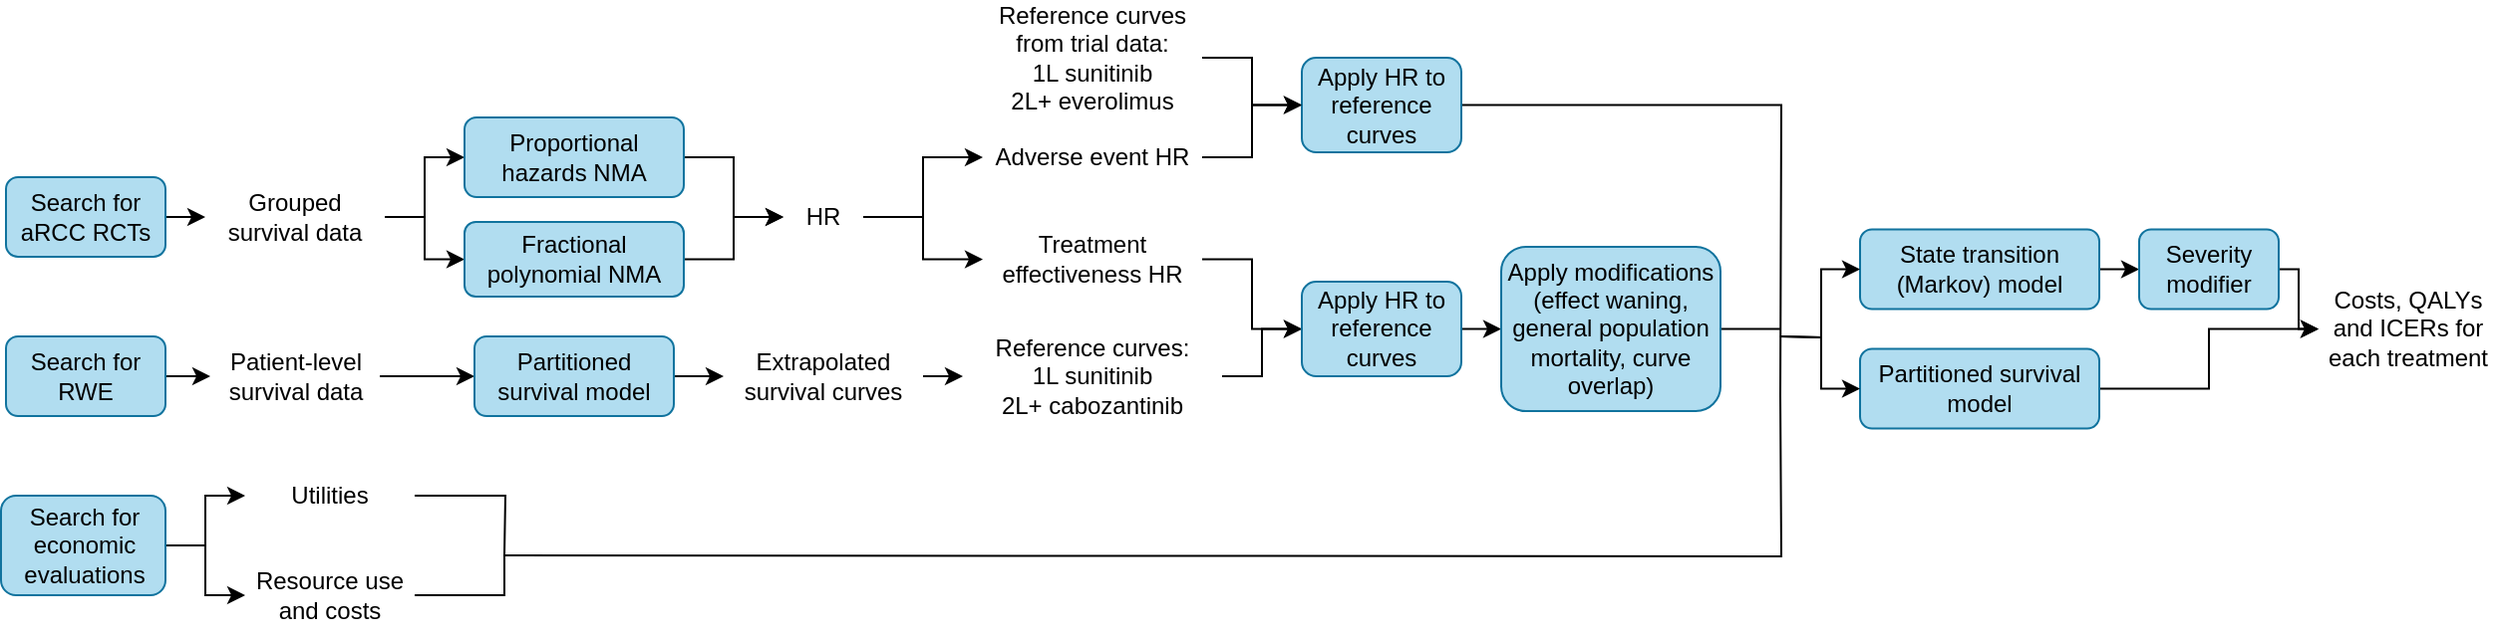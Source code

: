<mxfile version="24.7.13">
  <diagram name="Page-1" id="BF-N7P3xVQ1ct8htm8zQ">
    <mxGraphModel dx="1728" dy="983" grid="1" gridSize="10" guides="1" tooltips="1" connect="1" arrows="1" fold="1" page="1" pageScale="1" pageWidth="827" pageHeight="1169" math="0" shadow="0">
      <root>
        <mxCell id="0" />
        <mxCell id="1" parent="0" />
        <mxCell id="tepPoc68Ynostsxfefrb-22" style="edgeStyle=orthogonalEdgeStyle;rounded=0;orthogonalLoop=1;jettySize=auto;html=1;exitX=1;exitY=0.5;exitDx=0;exitDy=0;entryX=0;entryY=0.5;entryDx=0;entryDy=0;" edge="1" parent="1" source="tepPoc68Ynostsxfefrb-6" target="tepPoc68Ynostsxfefrb-7">
          <mxGeometry relative="1" as="geometry" />
        </mxCell>
        <mxCell id="tepPoc68Ynostsxfefrb-6" value="Search for aRCC RCTs" style="rounded=1;whiteSpace=wrap;html=1;fillColor=#b1ddf0;strokeColor=#10739e;" vertex="1" parent="1">
          <mxGeometry x="190" y="240" width="80" height="40" as="geometry" />
        </mxCell>
        <mxCell id="tepPoc68Ynostsxfefrb-23" style="edgeStyle=orthogonalEdgeStyle;rounded=0;orthogonalLoop=1;jettySize=auto;html=1;exitX=1;exitY=0.5;exitDx=0;exitDy=0;entryX=0;entryY=0.5;entryDx=0;entryDy=0;" edge="1" parent="1" source="tepPoc68Ynostsxfefrb-7" target="tepPoc68Ynostsxfefrb-9">
          <mxGeometry relative="1" as="geometry" />
        </mxCell>
        <mxCell id="tepPoc68Ynostsxfefrb-24" style="edgeStyle=orthogonalEdgeStyle;rounded=0;orthogonalLoop=1;jettySize=auto;html=1;exitX=1;exitY=0.5;exitDx=0;exitDy=0;" edge="1" parent="1" source="tepPoc68Ynostsxfefrb-7" target="tepPoc68Ynostsxfefrb-10">
          <mxGeometry relative="1" as="geometry" />
        </mxCell>
        <mxCell id="tepPoc68Ynostsxfefrb-7" value="Grouped survival data" style="rounded=1;whiteSpace=wrap;html=1;fillColor=none;strokeColor=none;" vertex="1" parent="1">
          <mxGeometry x="290" y="240" width="90" height="40" as="geometry" />
        </mxCell>
        <mxCell id="tepPoc68Ynostsxfefrb-25" style="edgeStyle=orthogonalEdgeStyle;rounded=0;orthogonalLoop=1;jettySize=auto;html=1;exitX=1;exitY=0.5;exitDx=0;exitDy=0;entryX=0;entryY=0.5;entryDx=0;entryDy=0;" edge="1" parent="1" source="tepPoc68Ynostsxfefrb-9" target="tepPoc68Ynostsxfefrb-11">
          <mxGeometry relative="1" as="geometry" />
        </mxCell>
        <mxCell id="tepPoc68Ynostsxfefrb-9" value="Proportional hazards NMA" style="rounded=1;whiteSpace=wrap;html=1;fillColor=#b1ddf0;strokeColor=#10739e;" vertex="1" parent="1">
          <mxGeometry x="420" y="210" width="110" height="40" as="geometry" />
        </mxCell>
        <mxCell id="tepPoc68Ynostsxfefrb-26" style="edgeStyle=orthogonalEdgeStyle;rounded=0;orthogonalLoop=1;jettySize=auto;html=1;exitX=1;exitY=0.5;exitDx=0;exitDy=0;entryX=0;entryY=0.5;entryDx=0;entryDy=0;" edge="1" parent="1" source="tepPoc68Ynostsxfefrb-10" target="tepPoc68Ynostsxfefrb-11">
          <mxGeometry relative="1" as="geometry" />
        </mxCell>
        <mxCell id="tepPoc68Ynostsxfefrb-10" value="Fractional polynomial NMA" style="rounded=1;whiteSpace=wrap;html=1;fillColor=#b1ddf0;strokeColor=#10739e;" vertex="1" parent="1">
          <mxGeometry x="420" y="262.5" width="110" height="37.5" as="geometry" />
        </mxCell>
        <mxCell id="tepPoc68Ynostsxfefrb-45" style="edgeStyle=orthogonalEdgeStyle;rounded=0;orthogonalLoop=1;jettySize=auto;html=1;exitX=1;exitY=0.5;exitDx=0;exitDy=0;entryX=0;entryY=0.5;entryDx=0;entryDy=0;" edge="1" parent="1" source="tepPoc68Ynostsxfefrb-11" target="tepPoc68Ynostsxfefrb-38">
          <mxGeometry relative="1" as="geometry" />
        </mxCell>
        <mxCell id="tepPoc68Ynostsxfefrb-47" style="edgeStyle=orthogonalEdgeStyle;rounded=0;orthogonalLoop=1;jettySize=auto;html=1;exitX=1;exitY=0.5;exitDx=0;exitDy=0;entryX=0;entryY=0.5;entryDx=0;entryDy=0;" edge="1" parent="1" source="tepPoc68Ynostsxfefrb-11" target="tepPoc68Ynostsxfefrb-46">
          <mxGeometry relative="1" as="geometry" />
        </mxCell>
        <mxCell id="tepPoc68Ynostsxfefrb-11" value="HR" style="rounded=1;whiteSpace=wrap;html=1;fillColor=none;strokeColor=none;" vertex="1" parent="1">
          <mxGeometry x="580" y="247.5" width="40" height="25" as="geometry" />
        </mxCell>
        <mxCell id="tepPoc68Ynostsxfefrb-27" style="edgeStyle=orthogonalEdgeStyle;rounded=0;orthogonalLoop=1;jettySize=auto;html=1;exitX=1;exitY=0.5;exitDx=0;exitDy=0;entryX=0;entryY=0.5;entryDx=0;entryDy=0;" edge="1" parent="1" source="tepPoc68Ynostsxfefrb-13" target="tepPoc68Ynostsxfefrb-14">
          <mxGeometry relative="1" as="geometry" />
        </mxCell>
        <mxCell id="tepPoc68Ynostsxfefrb-13" value="Search for RWE" style="rounded=1;whiteSpace=wrap;html=1;fillColor=#b1ddf0;strokeColor=#10739e;" vertex="1" parent="1">
          <mxGeometry x="190" y="320" width="80" height="40" as="geometry" />
        </mxCell>
        <mxCell id="tepPoc68Ynostsxfefrb-28" style="edgeStyle=orthogonalEdgeStyle;rounded=0;orthogonalLoop=1;jettySize=auto;html=1;exitX=1;exitY=0.5;exitDx=0;exitDy=0;entryX=0;entryY=0.5;entryDx=0;entryDy=0;" edge="1" parent="1" source="tepPoc68Ynostsxfefrb-14" target="tepPoc68Ynostsxfefrb-15">
          <mxGeometry relative="1" as="geometry" />
        </mxCell>
        <mxCell id="tepPoc68Ynostsxfefrb-14" value="Patient-level survival data" style="rounded=1;whiteSpace=wrap;html=1;fillColor=none;strokeColor=none;" vertex="1" parent="1">
          <mxGeometry x="292.5" y="320" width="85" height="40" as="geometry" />
        </mxCell>
        <mxCell id="tepPoc68Ynostsxfefrb-29" style="edgeStyle=orthogonalEdgeStyle;rounded=0;orthogonalLoop=1;jettySize=auto;html=1;exitX=1;exitY=0.5;exitDx=0;exitDy=0;entryX=0;entryY=0.5;entryDx=0;entryDy=0;" edge="1" parent="1" source="tepPoc68Ynostsxfefrb-15" target="tepPoc68Ynostsxfefrb-16">
          <mxGeometry relative="1" as="geometry" />
        </mxCell>
        <mxCell id="tepPoc68Ynostsxfefrb-15" value="Partitioned survival model" style="rounded=1;whiteSpace=wrap;html=1;fillColor=#b1ddf0;strokeColor=#10739e;" vertex="1" parent="1">
          <mxGeometry x="425" y="320" width="100" height="40" as="geometry" />
        </mxCell>
        <mxCell id="tepPoc68Ynostsxfefrb-37" style="edgeStyle=orthogonalEdgeStyle;rounded=0;orthogonalLoop=1;jettySize=auto;html=1;exitX=1;exitY=0.5;exitDx=0;exitDy=0;entryX=0;entryY=0.5;entryDx=0;entryDy=0;" edge="1" parent="1" source="tepPoc68Ynostsxfefrb-16" target="tepPoc68Ynostsxfefrb-36">
          <mxGeometry relative="1" as="geometry" />
        </mxCell>
        <mxCell id="tepPoc68Ynostsxfefrb-16" value="Extrapolated survival curves" style="rounded=1;whiteSpace=wrap;html=1;fillColor=none;strokeColor=none;" vertex="1" parent="1">
          <mxGeometry x="550" y="320" width="100" height="40" as="geometry" />
        </mxCell>
        <mxCell id="tepPoc68Ynostsxfefrb-42" style="edgeStyle=orthogonalEdgeStyle;rounded=0;orthogonalLoop=1;jettySize=auto;html=1;exitX=1;exitY=0.5;exitDx=0;exitDy=0;entryX=0;entryY=0.5;entryDx=0;entryDy=0;" edge="1" parent="1" source="tepPoc68Ynostsxfefrb-36" target="tepPoc68Ynostsxfefrb-39">
          <mxGeometry relative="1" as="geometry" />
        </mxCell>
        <mxCell id="tepPoc68Ynostsxfefrb-36" value="Reference curves:&lt;div&gt;1L sunitinib&lt;/div&gt;&lt;div&gt;2L+ cabozantinib&lt;/div&gt;" style="rounded=1;whiteSpace=wrap;html=1;fillColor=none;strokeColor=none;" vertex="1" parent="1">
          <mxGeometry x="670" y="320" width="130" height="40" as="geometry" />
        </mxCell>
        <mxCell id="tepPoc68Ynostsxfefrb-44" style="edgeStyle=orthogonalEdgeStyle;rounded=0;orthogonalLoop=1;jettySize=auto;html=1;exitX=1;exitY=0.5;exitDx=0;exitDy=0;entryX=0;entryY=0.5;entryDx=0;entryDy=0;" edge="1" parent="1" source="tepPoc68Ynostsxfefrb-38" target="tepPoc68Ynostsxfefrb-39">
          <mxGeometry relative="1" as="geometry" />
        </mxCell>
        <mxCell id="tepPoc68Ynostsxfefrb-38" value="Treatment effectiveness HR" style="rounded=1;whiteSpace=wrap;html=1;fillColor=none;strokeColor=none;" vertex="1" parent="1">
          <mxGeometry x="680" y="262.5" width="110" height="37.5" as="geometry" />
        </mxCell>
        <mxCell id="tepPoc68Ynostsxfefrb-41" style="edgeStyle=orthogonalEdgeStyle;rounded=0;orthogonalLoop=1;jettySize=auto;html=1;exitX=1;exitY=0.5;exitDx=0;exitDy=0;entryX=0;entryY=0.5;entryDx=0;entryDy=0;" edge="1" parent="1" source="tepPoc68Ynostsxfefrb-39" target="tepPoc68Ynostsxfefrb-40">
          <mxGeometry relative="1" as="geometry" />
        </mxCell>
        <mxCell id="tepPoc68Ynostsxfefrb-39" value="Apply HR to reference curves" style="rounded=1;whiteSpace=wrap;html=1;fillColor=#b1ddf0;strokeColor=#10739e;" vertex="1" parent="1">
          <mxGeometry x="840" y="292.5" width="80" height="47.5" as="geometry" />
        </mxCell>
        <mxCell id="tepPoc68Ynostsxfefrb-66" style="edgeStyle=orthogonalEdgeStyle;rounded=0;orthogonalLoop=1;jettySize=auto;html=1;exitX=1;exitY=0.5;exitDx=0;exitDy=0;endArrow=none;endFill=0;" edge="1" parent="1" source="tepPoc68Ynostsxfefrb-40">
          <mxGeometry relative="1" as="geometry">
            <mxPoint x="1080" y="316" as="targetPoint" />
          </mxGeometry>
        </mxCell>
        <mxCell id="tepPoc68Ynostsxfefrb-40" value="Apply modifications (effect waning, general population mortality, curve overlap)" style="rounded=1;whiteSpace=wrap;html=1;fillColor=#b1ddf0;strokeColor=#10739e;" vertex="1" parent="1">
          <mxGeometry x="940" y="275" width="110" height="82.5" as="geometry" />
        </mxCell>
        <mxCell id="tepPoc68Ynostsxfefrb-49" style="edgeStyle=orthogonalEdgeStyle;rounded=0;orthogonalLoop=1;jettySize=auto;html=1;exitX=1;exitY=0.5;exitDx=0;exitDy=0;entryX=0;entryY=0.5;entryDx=0;entryDy=0;" edge="1" parent="1" source="tepPoc68Ynostsxfefrb-46" target="tepPoc68Ynostsxfefrb-48">
          <mxGeometry relative="1" as="geometry" />
        </mxCell>
        <mxCell id="tepPoc68Ynostsxfefrb-46" value="Adverse event HR" style="rounded=1;whiteSpace=wrap;html=1;fillColor=none;strokeColor=none;" vertex="1" parent="1">
          <mxGeometry x="680" y="215" width="110" height="30" as="geometry" />
        </mxCell>
        <mxCell id="tepPoc68Ynostsxfefrb-61" style="edgeStyle=orthogonalEdgeStyle;rounded=0;orthogonalLoop=1;jettySize=auto;html=1;exitX=1;exitY=0.5;exitDx=0;exitDy=0;endArrow=none;endFill=0;" edge="1" parent="1" source="tepPoc68Ynostsxfefrb-48">
          <mxGeometry relative="1" as="geometry">
            <mxPoint x="1080" y="350" as="targetPoint" />
          </mxGeometry>
        </mxCell>
        <mxCell id="tepPoc68Ynostsxfefrb-48" value="Apply HR to reference curves" style="rounded=1;whiteSpace=wrap;html=1;fillColor=#b1ddf0;strokeColor=#10739e;" vertex="1" parent="1">
          <mxGeometry x="840" y="180" width="80" height="47.5" as="geometry" />
        </mxCell>
        <mxCell id="tepPoc68Ynostsxfefrb-64" style="edgeStyle=orthogonalEdgeStyle;rounded=0;orthogonalLoop=1;jettySize=auto;html=1;exitX=1;exitY=0.5;exitDx=0;exitDy=0;endArrow=none;endFill=0;" edge="1" parent="1" source="tepPoc68Ynostsxfefrb-50">
          <mxGeometry relative="1" as="geometry">
            <mxPoint x="440" y="430" as="targetPoint" />
            <Array as="points">
              <mxPoint x="440" y="450" />
            </Array>
          </mxGeometry>
        </mxCell>
        <mxCell id="tepPoc68Ynostsxfefrb-50" value="Resource use and costs" style="rounded=1;whiteSpace=wrap;html=1;fillColor=none;strokeColor=none;" vertex="1" parent="1">
          <mxGeometry x="310" y="430" width="85" height="40" as="geometry" />
        </mxCell>
        <mxCell id="tepPoc68Ynostsxfefrb-53" style="edgeStyle=orthogonalEdgeStyle;rounded=0;orthogonalLoop=1;jettySize=auto;html=1;exitX=1;exitY=0.5;exitDx=0;exitDy=0;entryX=0;entryY=0.5;entryDx=0;entryDy=0;" edge="1" parent="1" source="tepPoc68Ynostsxfefrb-52" target="tepPoc68Ynostsxfefrb-50">
          <mxGeometry relative="1" as="geometry" />
        </mxCell>
        <mxCell id="tepPoc68Ynostsxfefrb-55" style="edgeStyle=orthogonalEdgeStyle;rounded=0;orthogonalLoop=1;jettySize=auto;html=1;exitX=1;exitY=0.5;exitDx=0;exitDy=0;entryX=0;entryY=0.5;entryDx=0;entryDy=0;" edge="1" parent="1" source="tepPoc68Ynostsxfefrb-52" target="tepPoc68Ynostsxfefrb-54">
          <mxGeometry relative="1" as="geometry" />
        </mxCell>
        <mxCell id="tepPoc68Ynostsxfefrb-52" value="Search for economic evaluations" style="rounded=1;whiteSpace=wrap;html=1;fillColor=#b1ddf0;strokeColor=#10739e;" vertex="1" parent="1">
          <mxGeometry x="187.5" y="400" width="82.5" height="50" as="geometry" />
        </mxCell>
        <mxCell id="tepPoc68Ynostsxfefrb-63" style="edgeStyle=orthogonalEdgeStyle;rounded=0;orthogonalLoop=1;jettySize=auto;html=1;exitX=1;exitY=0.5;exitDx=0;exitDy=0;endArrow=none;endFill=0;" edge="1" parent="1" source="tepPoc68Ynostsxfefrb-54">
          <mxGeometry relative="1" as="geometry">
            <mxPoint x="440" y="430" as="targetPoint" />
          </mxGeometry>
        </mxCell>
        <mxCell id="tepPoc68Ynostsxfefrb-54" value="Utilities" style="rounded=1;whiteSpace=wrap;html=1;fillColor=none;strokeColor=none;" vertex="1" parent="1">
          <mxGeometry x="310" y="390" width="85" height="20" as="geometry" />
        </mxCell>
        <mxCell id="tepPoc68Ynostsxfefrb-73" style="edgeStyle=orthogonalEdgeStyle;rounded=0;orthogonalLoop=1;jettySize=auto;html=1;exitX=1;exitY=0.5;exitDx=0;exitDy=0;entryX=0;entryY=0.5;entryDx=0;entryDy=0;" edge="1" parent="1" source="tepPoc68Ynostsxfefrb-56" target="tepPoc68Ynostsxfefrb-71">
          <mxGeometry relative="1" as="geometry" />
        </mxCell>
        <mxCell id="tepPoc68Ynostsxfefrb-56" value="State transition (Markov) model" style="rounded=1;whiteSpace=wrap;html=1;fillColor=#b1ddf0;strokeColor=#10739e;" vertex="1" parent="1">
          <mxGeometry x="1120" y="266.25" width="120" height="40" as="geometry" />
        </mxCell>
        <mxCell id="tepPoc68Ynostsxfefrb-75" style="edgeStyle=orthogonalEdgeStyle;rounded=0;orthogonalLoop=1;jettySize=auto;html=1;exitX=1;exitY=0.5;exitDx=0;exitDy=0;entryX=0;entryY=0.5;entryDx=0;entryDy=0;" edge="1" parent="1" source="tepPoc68Ynostsxfefrb-57" target="tepPoc68Ynostsxfefrb-58">
          <mxGeometry relative="1" as="geometry" />
        </mxCell>
        <mxCell id="tepPoc68Ynostsxfefrb-57" value="Partitioned survival model" style="rounded=1;whiteSpace=wrap;html=1;fillColor=#b1ddf0;strokeColor=#10739e;" vertex="1" parent="1">
          <mxGeometry x="1120" y="326.25" width="120" height="40" as="geometry" />
        </mxCell>
        <mxCell id="tepPoc68Ynostsxfefrb-58" value="Costs, QALYs and ICERs for each treatment" style="rounded=0;whiteSpace=wrap;html=1;fillColor=none;strokeColor=none;" vertex="1" parent="1">
          <mxGeometry x="1350" y="292.5" width="90" height="47.5" as="geometry" />
        </mxCell>
        <mxCell id="tepPoc68Ynostsxfefrb-65" value="" style="endArrow=none;html=1;rounded=0;edgeStyle=orthogonalEdgeStyle;endFill=0;" edge="1" parent="1">
          <mxGeometry width="50" height="50" relative="1" as="geometry">
            <mxPoint x="440" y="430" as="sourcePoint" />
            <mxPoint x="1080" y="350" as="targetPoint" />
          </mxGeometry>
        </mxCell>
        <mxCell id="tepPoc68Ynostsxfefrb-67" value="" style="endArrow=classic;html=1;rounded=0;entryX=0;entryY=0.5;entryDx=0;entryDy=0;edgeStyle=orthogonalEdgeStyle;" edge="1" parent="1" target="tepPoc68Ynostsxfefrb-56">
          <mxGeometry width="50" height="50" relative="1" as="geometry">
            <mxPoint x="1080" y="320" as="sourcePoint" />
            <mxPoint x="1110" y="380" as="targetPoint" />
          </mxGeometry>
        </mxCell>
        <mxCell id="tepPoc68Ynostsxfefrb-68" value="" style="endArrow=classic;html=1;rounded=0;entryX=0;entryY=0.5;entryDx=0;entryDy=0;edgeStyle=orthogonalEdgeStyle;" edge="1" parent="1" target="tepPoc68Ynostsxfefrb-57">
          <mxGeometry width="50" height="50" relative="1" as="geometry">
            <mxPoint x="1080" y="320" as="sourcePoint" />
            <mxPoint x="1110" y="380" as="targetPoint" />
          </mxGeometry>
        </mxCell>
        <mxCell id="tepPoc68Ynostsxfefrb-70" style="edgeStyle=orthogonalEdgeStyle;rounded=0;orthogonalLoop=1;jettySize=auto;html=1;exitX=1;exitY=0.5;exitDx=0;exitDy=0;entryX=0;entryY=0.5;entryDx=0;entryDy=0;" edge="1" parent="1" source="tepPoc68Ynostsxfefrb-69" target="tepPoc68Ynostsxfefrb-48">
          <mxGeometry relative="1" as="geometry" />
        </mxCell>
        <mxCell id="tepPoc68Ynostsxfefrb-69" value="Reference curves from trial data:&lt;div&gt;1L sunitinib&lt;/div&gt;&lt;div&gt;2L+ everolimus&lt;/div&gt;" style="rounded=1;whiteSpace=wrap;html=1;fillColor=none;strokeColor=none;" vertex="1" parent="1">
          <mxGeometry x="680" y="160" width="110" height="40" as="geometry" />
        </mxCell>
        <mxCell id="tepPoc68Ynostsxfefrb-76" style="edgeStyle=orthogonalEdgeStyle;rounded=0;orthogonalLoop=1;jettySize=auto;html=1;exitX=1;exitY=0.5;exitDx=0;exitDy=0;entryX=0;entryY=0.5;entryDx=0;entryDy=0;" edge="1" parent="1" source="tepPoc68Ynostsxfefrb-71" target="tepPoc68Ynostsxfefrb-58">
          <mxGeometry relative="1" as="geometry">
            <Array as="points">
              <mxPoint x="1340" y="286" />
              <mxPoint x="1340" y="316" />
            </Array>
          </mxGeometry>
        </mxCell>
        <mxCell id="tepPoc68Ynostsxfefrb-71" value="Severity modifier" style="rounded=1;whiteSpace=wrap;html=1;fillColor=#b1ddf0;strokeColor=#10739e;" vertex="1" parent="1">
          <mxGeometry x="1260" y="266.25" width="70" height="40" as="geometry" />
        </mxCell>
      </root>
    </mxGraphModel>
  </diagram>
</mxfile>
